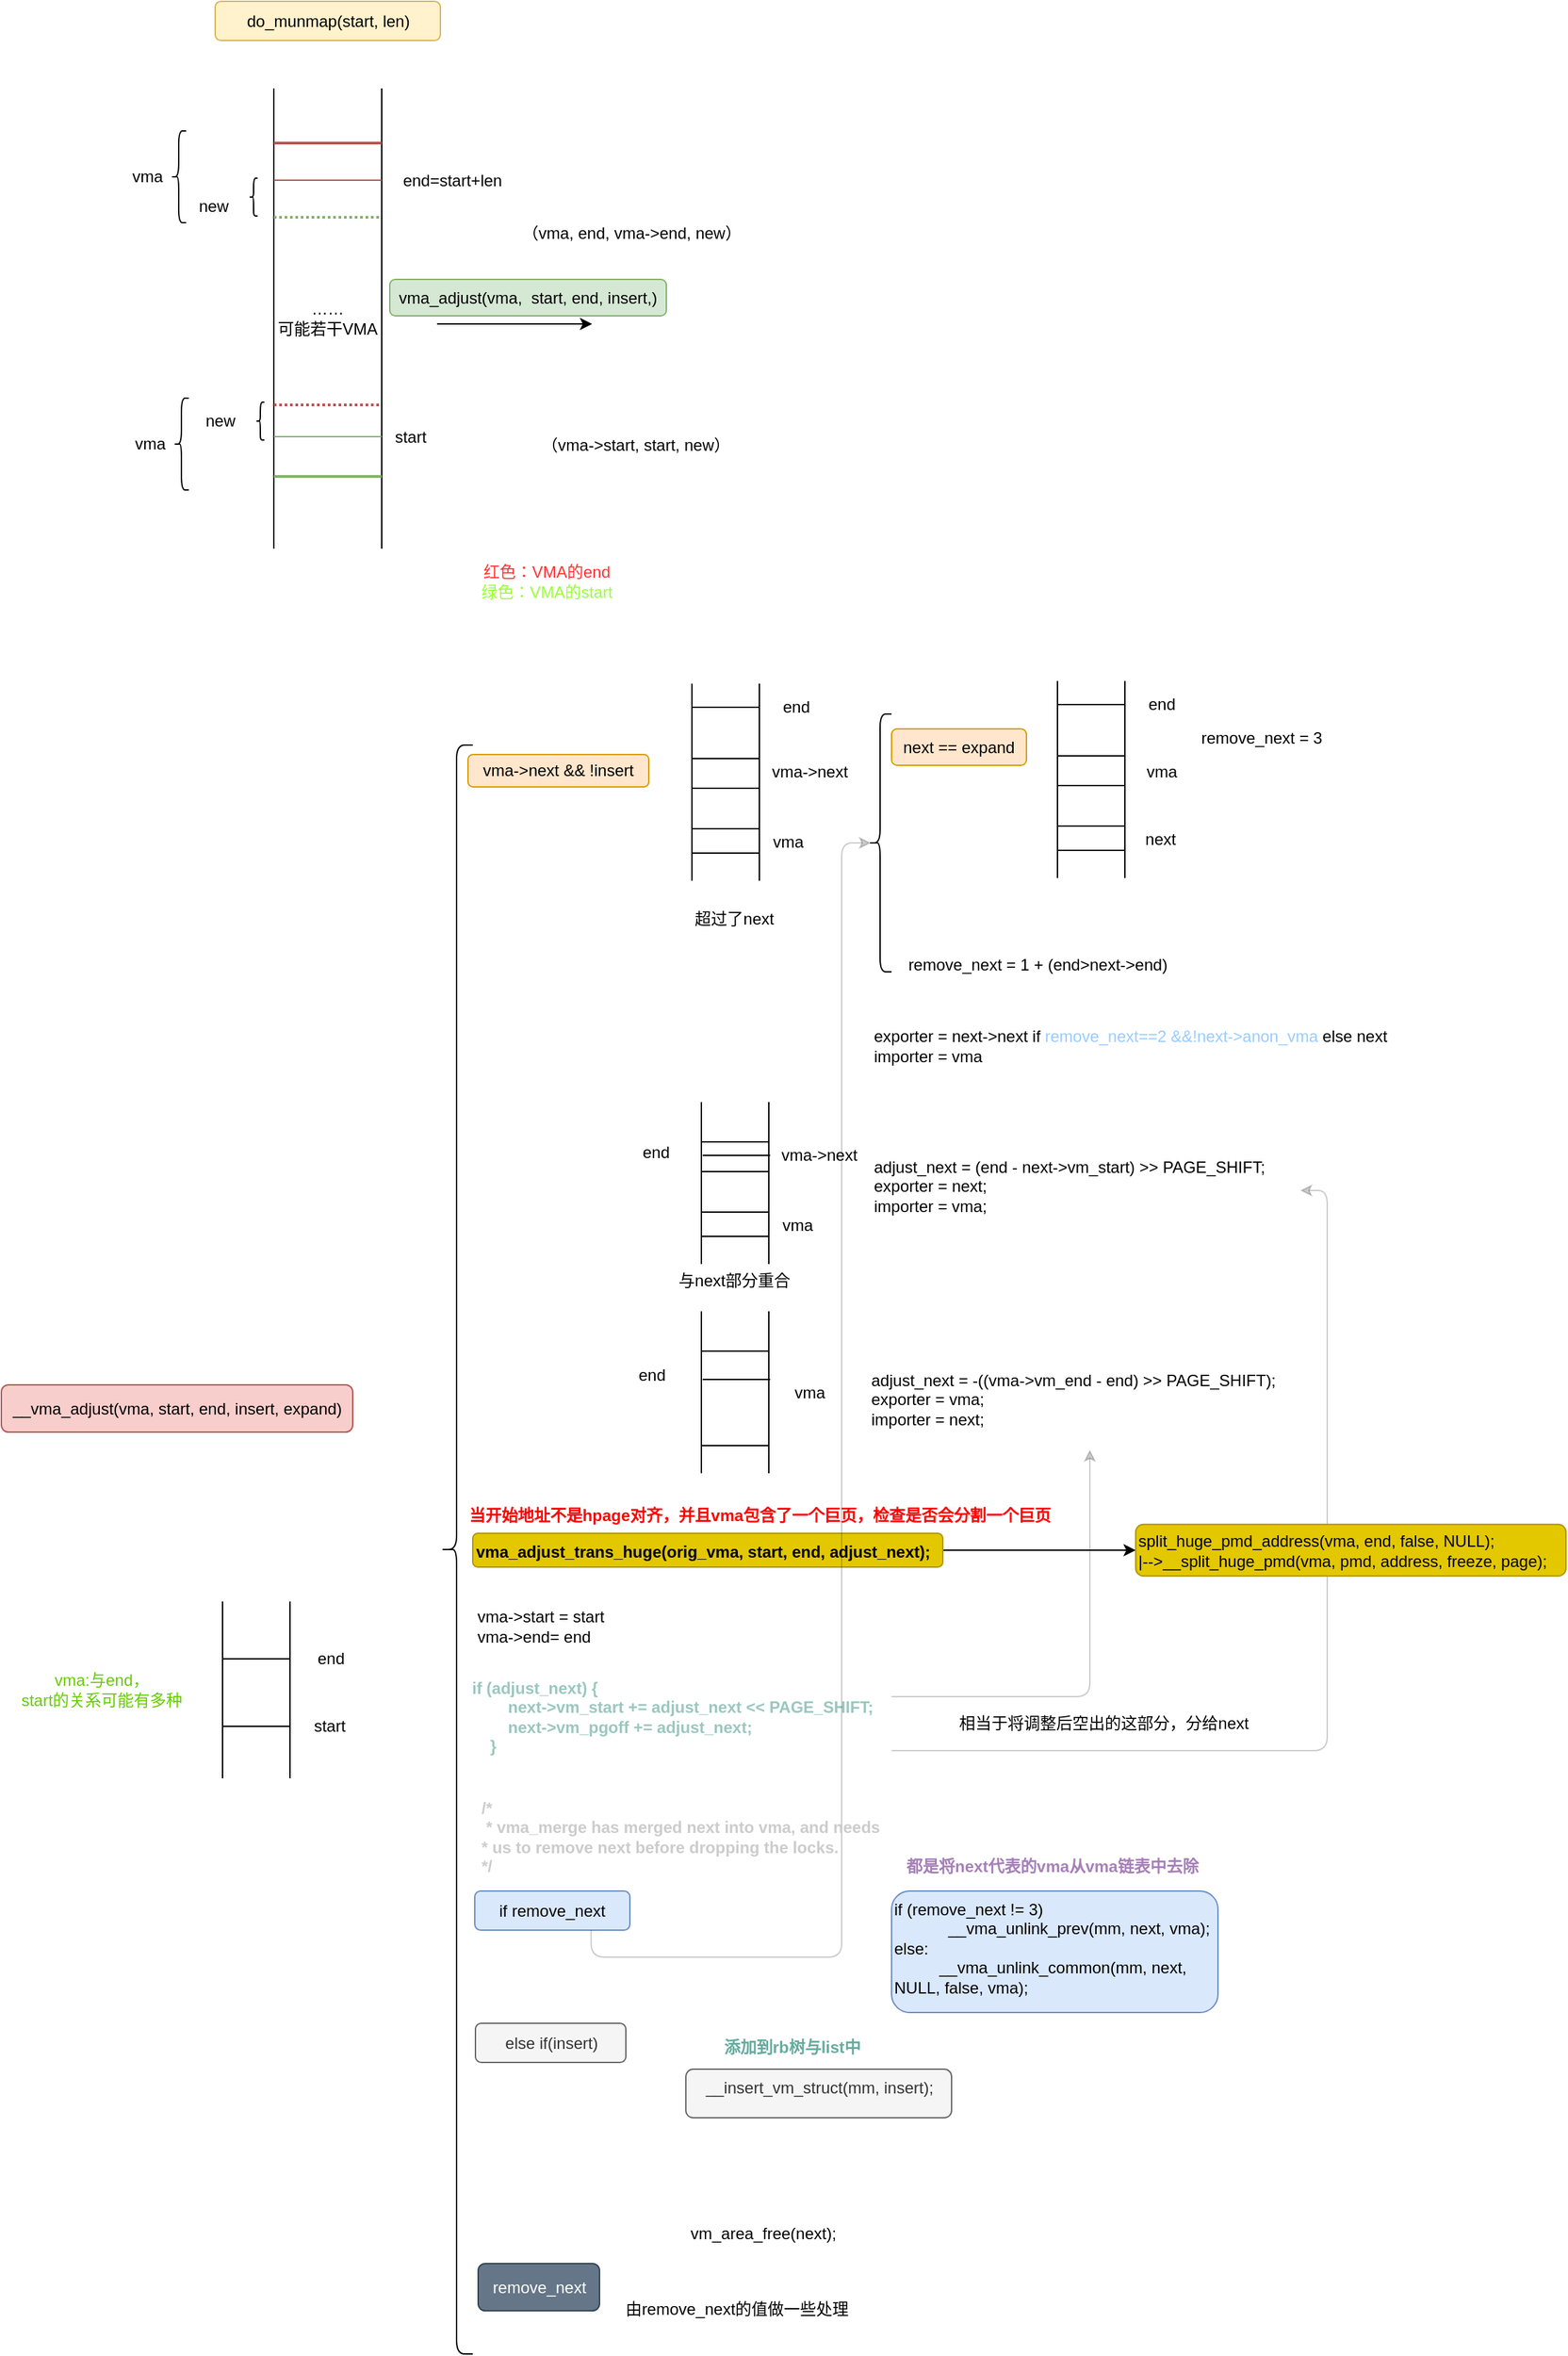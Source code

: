 <mxfile version="24.2.3" type="github">
  <diagram name="第 1 页" id="kmpl3XWWrSYcs6uOB_PQ">
    <mxGraphModel dx="908" dy="987" grid="0" gridSize="10" guides="1" tooltips="1" connect="1" arrows="1" fold="1" page="0" pageScale="1" pageWidth="827" pageHeight="1169" math="0" shadow="0">
      <root>
        <mxCell id="0" />
        <mxCell id="1" parent="0" />
        <mxCell id="Bm6gwIE-CmzxwmUsLKLB-14" value="……&lt;div&gt;可能若干VMA&lt;/div&gt;" style="shape=partialRectangle;whiteSpace=wrap;html=1;bottom=0;top=0;fillColor=none;" parent="1" vertex="1">
          <mxGeometry x="389" y="338" width="80" height="340" as="geometry" />
        </mxCell>
        <mxCell id="Bm6gwIE-CmzxwmUsLKLB-18" value="" style="line;strokeWidth=2;html=1;fillColor=#f8cecc;strokeColor=#b85450;" parent="1" vertex="1">
          <mxGeometry x="389" y="373" width="80" height="10" as="geometry" />
        </mxCell>
        <mxCell id="Bm6gwIE-CmzxwmUsLKLB-19" value="" style="line;strokeWidth=2;html=1;dashed=1;dashPattern=1 1;fillColor=#d5e8d4;strokeColor=#82b366;" parent="1" vertex="1">
          <mxGeometry x="389" y="428" width="80" height="10" as="geometry" />
        </mxCell>
        <mxCell id="Bm6gwIE-CmzxwmUsLKLB-20" value="" style="line;strokeWidth=2;html=1;dashed=1;dashPattern=1 1;fillColor=#f8cecc;strokeColor=#b85450;" parent="1" vertex="1">
          <mxGeometry x="389" y="567" width="80" height="10" as="geometry" />
        </mxCell>
        <mxCell id="Bm6gwIE-CmzxwmUsLKLB-21" value="" style="line;strokeWidth=2;html=1;fillColor=#d5e8d4;strokeColor=#82b366;" parent="1" vertex="1">
          <mxGeometry x="389" y="620" width="80" height="10" as="geometry" />
        </mxCell>
        <mxCell id="Bm6gwIE-CmzxwmUsLKLB-22" value="" style="line;strokeWidth=1;html=1;fillColor=#d5e8d4;strokeColor=#82b366;" parent="1" vertex="1">
          <mxGeometry x="389" y="594" width="80" height="3" as="geometry" />
        </mxCell>
        <mxCell id="Bm6gwIE-CmzxwmUsLKLB-23" value="start" style="text;html=1;align=center;verticalAlign=middle;resizable=0;points=[];autosize=1;strokeColor=none;fillColor=none;" parent="1" vertex="1">
          <mxGeometry x="469" y="582.5" width="41" height="26" as="geometry" />
        </mxCell>
        <mxCell id="Bm6gwIE-CmzxwmUsLKLB-24" value="" style="line;strokeWidth=1;html=1;fillColor=#f8cecc;strokeColor=#b85450;" parent="1" vertex="1">
          <mxGeometry x="389" y="404" width="80" height="3" as="geometry" />
        </mxCell>
        <mxCell id="Bm6gwIE-CmzxwmUsLKLB-25" value="end=start+len" style="text;html=1;align=center;verticalAlign=middle;resizable=0;points=[];autosize=1;strokeColor=none;fillColor=none;" parent="1" vertex="1">
          <mxGeometry x="475" y="392.5" width="91" height="26" as="geometry" />
        </mxCell>
        <mxCell id="Bm6gwIE-CmzxwmUsLKLB-26" value="" style="shape=curlyBracket;whiteSpace=wrap;html=1;rounded=1;labelPosition=left;verticalLabelPosition=middle;align=right;verticalAlign=middle;" parent="1" vertex="1">
          <mxGeometry x="371" y="404" width="6" height="28" as="geometry" />
        </mxCell>
        <mxCell id="Bm6gwIE-CmzxwmUsLKLB-32" value="" style="shape=curlyBracket;whiteSpace=wrap;html=1;rounded=1;labelPosition=left;verticalLabelPosition=middle;align=right;verticalAlign=middle;" parent="1" vertex="1">
          <mxGeometry x="376" y="570" width="6" height="28" as="geometry" />
        </mxCell>
        <mxCell id="Bm6gwIE-CmzxwmUsLKLB-35" value="new" style="text;html=1;align=center;verticalAlign=middle;resizable=0;points=[];autosize=1;strokeColor=none;fillColor=none;" parent="1" vertex="1">
          <mxGeometry x="324" y="412" width="40" height="26" as="geometry" />
        </mxCell>
        <mxCell id="Bm6gwIE-CmzxwmUsLKLB-36" value="new" style="text;html=1;align=center;verticalAlign=middle;resizable=0;points=[];autosize=1;strokeColor=none;fillColor=none;" parent="1" vertex="1">
          <mxGeometry x="329" y="571" width="40" height="26" as="geometry" />
        </mxCell>
        <mxCell id="Bm6gwIE-CmzxwmUsLKLB-37" value="" style="endArrow=classic;html=1;rounded=0;" parent="1" edge="1">
          <mxGeometry width="50" height="50" relative="1" as="geometry">
            <mxPoint x="510" y="512" as="sourcePoint" />
            <mxPoint x="625" y="512" as="targetPoint" />
          </mxGeometry>
        </mxCell>
        <mxCell id="Bm6gwIE-CmzxwmUsLKLB-38" value="（vma, end, vma-&amp;gt;end, new）" style="text;html=1;align=center;verticalAlign=middle;resizable=0;points=[];autosize=1;strokeColor=none;fillColor=none;" parent="1" vertex="1">
          <mxGeometry x="564" y="432" width="180" height="26" as="geometry" />
        </mxCell>
        <mxCell id="Bm6gwIE-CmzxwmUsLKLB-40" value="（vma-&amp;gt;start, start, new）" style="text;html=1;align=center;verticalAlign=middle;resizable=0;points=[];autosize=1;strokeColor=none;fillColor=none;" parent="1" vertex="1">
          <mxGeometry x="578" y="589" width="158" height="26" as="geometry" />
        </mxCell>
        <mxCell id="Bm6gwIE-CmzxwmUsLKLB-41" value="&lt;font color=&quot;#ff3333&quot;&gt;红色：VMA的end&lt;/font&gt;&lt;div&gt;&lt;font color=&quot;#99ff33&quot;&gt;绿色：VMA的start&lt;/font&gt;&lt;/div&gt;" style="text;html=1;align=center;verticalAlign=middle;resizable=0;points=[];autosize=1;strokeColor=none;fillColor=none;" parent="1" vertex="1">
          <mxGeometry x="533" y="682" width="115" height="41" as="geometry" />
        </mxCell>
        <mxCell id="eyTxc5LpUIPMgVkQZPNX-2" value="do_munmap(start, len)" style="rounded=1;whiteSpace=wrap;html=1;fillColor=#fff2cc;strokeColor=#d6b656;" parent="1" vertex="1">
          <mxGeometry x="345.5" y="273" width="167" height="29" as="geometry" />
        </mxCell>
        <mxCell id="IoPYvHIgiQvXcJAScCUt-1" value="" style="shape=partialRectangle;whiteSpace=wrap;html=1;bottom=0;top=0;fillColor=none;" parent="1" vertex="1">
          <mxGeometry x="351" y="1459" width="50" height="130" as="geometry" />
        </mxCell>
        <mxCell id="IoPYvHIgiQvXcJAScCUt-2" value="vma_adjust(vma,&amp;nbsp; start, end, insert,)" style="rounded=1;whiteSpace=wrap;html=1;fillColor=#d5e8d4;strokeColor=#82b366;" parent="1" vertex="1">
          <mxGeometry x="475" y="479" width="205" height="27" as="geometry" />
        </mxCell>
        <mxCell id="IoPYvHIgiQvXcJAScCUt-3" value="" style="shape=curlyBracket;whiteSpace=wrap;html=1;rounded=1;labelPosition=left;verticalLabelPosition=middle;align=right;verticalAlign=middle;" parent="1" vertex="1">
          <mxGeometry x="313" y="369" width="11" height="68" as="geometry" />
        </mxCell>
        <mxCell id="IoPYvHIgiQvXcJAScCUt-4" value="vma" style="text;html=1;align=center;verticalAlign=middle;resizable=0;points=[];autosize=1;strokeColor=none;fillColor=none;" parent="1" vertex="1">
          <mxGeometry x="274" y="390" width="41" height="26" as="geometry" />
        </mxCell>
        <mxCell id="IoPYvHIgiQvXcJAScCUt-9" value="" style="shape=curlyBracket;whiteSpace=wrap;html=1;rounded=1;labelPosition=left;verticalLabelPosition=middle;align=right;verticalAlign=middle;" parent="1" vertex="1">
          <mxGeometry x="315" y="567" width="11" height="68" as="geometry" />
        </mxCell>
        <mxCell id="IoPYvHIgiQvXcJAScCUt-10" value="vma" style="text;html=1;align=center;verticalAlign=middle;resizable=0;points=[];autosize=1;strokeColor=none;fillColor=none;" parent="1" vertex="1">
          <mxGeometry x="276" y="588" width="41" height="26" as="geometry" />
        </mxCell>
        <mxCell id="IoPYvHIgiQvXcJAScCUt-11" value="" style="line;strokeWidth=1;html=1;perimeterSpacing=1;" parent="1" vertex="1">
          <mxGeometry x="351" y="1496" width="50" height="10" as="geometry" />
        </mxCell>
        <mxCell id="IoPYvHIgiQvXcJAScCUt-12" value="" style="line;strokeWidth=1;html=1;perimeterSpacing=1;" parent="1" vertex="1">
          <mxGeometry x="351" y="1546" width="50" height="10" as="geometry" />
        </mxCell>
        <mxCell id="IoPYvHIgiQvXcJAScCUt-13" value="start" style="text;html=1;align=center;verticalAlign=middle;resizable=0;points=[];autosize=1;strokeColor=none;fillColor=none;" parent="1" vertex="1">
          <mxGeometry x="409" y="1538" width="41" height="26" as="geometry" />
        </mxCell>
        <mxCell id="IoPYvHIgiQvXcJAScCUt-14" value="end" style="text;html=1;align=center;verticalAlign=middle;resizable=0;points=[];autosize=1;strokeColor=none;fillColor=none;" parent="1" vertex="1">
          <mxGeometry x="412" y="1488" width="38" height="26" as="geometry" />
        </mxCell>
        <mxCell id="IoPYvHIgiQvXcJAScCUt-15" value="" style="shape=curlyBracket;whiteSpace=wrap;html=1;rounded=1;labelPosition=left;verticalLabelPosition=middle;align=right;verticalAlign=middle;" parent="1" vertex="1">
          <mxGeometry x="512.5" y="824" width="24" height="1192" as="geometry" />
        </mxCell>
        <mxCell id="IoPYvHIgiQvXcJAScCUt-16" value="vma-&amp;gt;next &amp;amp;&amp;amp; !insert" style="rounded=1;whiteSpace=wrap;html=1;fillColor=#ffe6cc;strokeColor=#d79b00;" parent="1" vertex="1">
          <mxGeometry x="533" y="831" width="134" height="24" as="geometry" />
        </mxCell>
        <mxCell id="IoPYvHIgiQvXcJAScCUt-17" value="&lt;font color=&quot;#66cc00&quot;&gt;vma:与end，&lt;/font&gt;&lt;div&gt;&lt;font color=&quot;#66cc00&quot;&gt;start的关系可能有多种&lt;/font&gt;&lt;/div&gt;" style="text;html=1;align=center;verticalAlign=middle;resizable=0;points=[];autosize=1;strokeColor=none;fillColor=none;" parent="1" vertex="1">
          <mxGeometry x="192" y="1503.5" width="137" height="41" as="geometry" />
        </mxCell>
        <mxCell id="IoPYvHIgiQvXcJAScCUt-23" value="__vma_adjust(vma, start, end, insert, expand)" style="rounded=1;whiteSpace=wrap;html=1;fillColor=#f8cecc;strokeColor=#b85450;" parent="1" vertex="1">
          <mxGeometry x="187" y="1298" width="260.5" height="35" as="geometry" />
        </mxCell>
        <mxCell id="IoPYvHIgiQvXcJAScCUt-24" value="" style="shape=partialRectangle;whiteSpace=wrap;html=1;bottom=0;top=0;fillColor=none;" parent="1" vertex="1">
          <mxGeometry x="699" y="779" width="50" height="145" as="geometry" />
        </mxCell>
        <mxCell id="IoPYvHIgiQvXcJAScCUt-25" value="" style="line;strokeWidth=1;html=1;perimeterSpacing=1;" parent="1" vertex="1">
          <mxGeometry x="699" y="791" width="50" height="10" as="geometry" />
        </mxCell>
        <mxCell id="IoPYvHIgiQvXcJAScCUt-26" value="" style="line;strokeWidth=1;html=1;perimeterSpacing=1;" parent="1" vertex="1">
          <mxGeometry x="699" y="829" width="50" height="10" as="geometry" />
        </mxCell>
        <mxCell id="IoPYvHIgiQvXcJAScCUt-28" value="end" style="text;html=1;align=center;verticalAlign=middle;resizable=0;points=[];autosize=1;strokeColor=none;fillColor=none;" parent="1" vertex="1">
          <mxGeometry x="757" y="783" width="38" height="26" as="geometry" />
        </mxCell>
        <mxCell id="IoPYvHIgiQvXcJAScCUt-31" value="" style="line;strokeWidth=1;html=1;perimeterSpacing=1;" parent="1" vertex="1">
          <mxGeometry x="699" y="851" width="50" height="10" as="geometry" />
        </mxCell>
        <mxCell id="IoPYvHIgiQvXcJAScCUt-32" value="" style="line;strokeWidth=1;html=1;perimeterSpacing=1;" parent="1" vertex="1">
          <mxGeometry x="699" y="881" width="50" height="10" as="geometry" />
        </mxCell>
        <mxCell id="IoPYvHIgiQvXcJAScCUt-33" value="" style="line;strokeWidth=1;html=1;perimeterSpacing=1;" parent="1" vertex="1">
          <mxGeometry x="699" y="899" width="50" height="10" as="geometry" />
        </mxCell>
        <mxCell id="IoPYvHIgiQvXcJAScCUt-34" value="vma" style="text;html=1;align=center;verticalAlign=middle;resizable=0;points=[];autosize=1;strokeColor=none;fillColor=none;" parent="1" vertex="1">
          <mxGeometry x="749" y="883" width="41" height="26" as="geometry" />
        </mxCell>
        <mxCell id="IoPYvHIgiQvXcJAScCUt-35" value="vma-&amp;gt;next" style="text;html=1;align=center;verticalAlign=middle;resizable=0;points=[];autosize=1;strokeColor=none;fillColor=none;" parent="1" vertex="1">
          <mxGeometry x="749" y="831" width="74" height="26" as="geometry" />
        </mxCell>
        <mxCell id="IoPYvHIgiQvXcJAScCUt-36" value="next == expand" style="rounded=1;whiteSpace=wrap;html=1;fillColor=#ffe6cc;strokeColor=#d79b00;" parent="1" vertex="1">
          <mxGeometry x="847" y="812" width="100" height="27" as="geometry" />
        </mxCell>
        <mxCell id="IoPYvHIgiQvXcJAScCUt-37" value="" style="shape=partialRectangle;whiteSpace=wrap;html=1;bottom=0;top=0;fillColor=none;" parent="1" vertex="1">
          <mxGeometry x="970" y="777" width="50" height="145" as="geometry" />
        </mxCell>
        <mxCell id="IoPYvHIgiQvXcJAScCUt-38" value="" style="line;strokeWidth=1;html=1;perimeterSpacing=1;" parent="1" vertex="1">
          <mxGeometry x="970" y="789" width="50" height="10" as="geometry" />
        </mxCell>
        <mxCell id="IoPYvHIgiQvXcJAScCUt-39" value="" style="line;strokeWidth=1;html=1;perimeterSpacing=1;" parent="1" vertex="1">
          <mxGeometry x="970" y="827" width="50" height="10" as="geometry" />
        </mxCell>
        <mxCell id="IoPYvHIgiQvXcJAScCUt-40" value="end" style="text;html=1;align=center;verticalAlign=middle;resizable=0;points=[];autosize=1;strokeColor=none;fillColor=none;" parent="1" vertex="1">
          <mxGeometry x="1028" y="781" width="38" height="26" as="geometry" />
        </mxCell>
        <mxCell id="IoPYvHIgiQvXcJAScCUt-41" value="" style="line;strokeWidth=1;html=1;perimeterSpacing=1;" parent="1" vertex="1">
          <mxGeometry x="970" y="849" width="50" height="10" as="geometry" />
        </mxCell>
        <mxCell id="IoPYvHIgiQvXcJAScCUt-42" value="" style="line;strokeWidth=1;html=1;perimeterSpacing=1;" parent="1" vertex="1">
          <mxGeometry x="970" y="879" width="50" height="10" as="geometry" />
        </mxCell>
        <mxCell id="IoPYvHIgiQvXcJAScCUt-43" value="" style="line;strokeWidth=1;html=1;perimeterSpacing=1;" parent="1" vertex="1">
          <mxGeometry x="970" y="897" width="50" height="10" as="geometry" />
        </mxCell>
        <mxCell id="IoPYvHIgiQvXcJAScCUt-44" value="next" style="text;html=1;align=center;verticalAlign=middle;resizable=0;points=[];autosize=1;strokeColor=none;fillColor=none;" parent="1" vertex="1">
          <mxGeometry x="1025" y="881" width="41" height="26" as="geometry" />
        </mxCell>
        <mxCell id="IoPYvHIgiQvXcJAScCUt-45" value="vma" style="text;html=1;align=center;verticalAlign=middle;resizable=0;points=[];autosize=1;strokeColor=none;fillColor=none;" parent="1" vertex="1">
          <mxGeometry x="1026.5" y="831" width="41" height="26" as="geometry" />
        </mxCell>
        <mxCell id="IoPYvHIgiQvXcJAScCUt-46" value="remove_next = 3" style="text;html=1;align=center;verticalAlign=middle;resizable=0;points=[];autosize=1;strokeColor=none;fillColor=none;" parent="1" vertex="1">
          <mxGeometry x="1067" y="806" width="108" height="26" as="geometry" />
        </mxCell>
        <mxCell id="IoPYvHIgiQvXcJAScCUt-47" value="" style="shape=curlyBracket;whiteSpace=wrap;html=1;rounded=1;labelPosition=left;verticalLabelPosition=middle;align=right;verticalAlign=middle;" parent="1" vertex="1">
          <mxGeometry x="830" y="801" width="17" height="191" as="geometry" />
        </mxCell>
        <mxCell id="IoPYvHIgiQvXcJAScCUt-49" value="remove_next = 1 + (end&amp;gt;next-&amp;gt;end)" style="text;html=1;align=center;verticalAlign=middle;resizable=0;points=[];autosize=1;strokeColor=none;fillColor=none;" parent="1" vertex="1">
          <mxGeometry x="850" y="974" width="210" height="26" as="geometry" />
        </mxCell>
        <mxCell id="IoPYvHIgiQvXcJAScCUt-50" value="exporter = next-&amp;gt;next if&lt;font color=&quot;#99ccff&quot;&gt; remove_next==2 &amp;amp;&amp;amp;!next-&amp;gt;anon_vma&lt;/font&gt; else next&lt;div&gt;importer = vma&lt;/div&gt;" style="text;html=1;align=left;verticalAlign=middle;resizable=0;points=[];autosize=1;strokeColor=none;fillColor=none;" parent="1" vertex="1">
          <mxGeometry x="832" y="1026.5" width="399" height="41" as="geometry" />
        </mxCell>
        <mxCell id="IoPYvHIgiQvXcJAScCUt-51" value="" style="shape=partialRectangle;whiteSpace=wrap;html=1;bottom=0;top=0;fillColor=none;" parent="1" vertex="1">
          <mxGeometry x="706" y="1089" width="50" height="119" as="geometry" />
        </mxCell>
        <mxCell id="IoPYvHIgiQvXcJAScCUt-52" value="" style="line;strokeWidth=1;html=1;perimeterSpacing=1;" parent="1" vertex="1">
          <mxGeometry x="707" y="1123" width="50" height="10" as="geometry" />
        </mxCell>
        <mxCell id="IoPYvHIgiQvXcJAScCUt-53" value="" style="line;strokeWidth=1;html=1;perimeterSpacing=1;" parent="1" vertex="1">
          <mxGeometry x="706" y="1113" width="50" height="10" as="geometry" />
        </mxCell>
        <mxCell id="IoPYvHIgiQvXcJAScCUt-54" value="end" style="text;html=1;align=center;verticalAlign=middle;resizable=0;points=[];autosize=1;strokeColor=none;fillColor=none;" parent="1" vertex="1">
          <mxGeometry x="653" y="1113" width="38" height="26" as="geometry" />
        </mxCell>
        <mxCell id="IoPYvHIgiQvXcJAScCUt-55" value="" style="line;strokeWidth=1;html=1;perimeterSpacing=1;" parent="1" vertex="1">
          <mxGeometry x="706" y="1135" width="50" height="10" as="geometry" />
        </mxCell>
        <mxCell id="IoPYvHIgiQvXcJAScCUt-56" value="" style="line;strokeWidth=1;html=1;perimeterSpacing=1;" parent="1" vertex="1">
          <mxGeometry x="706" y="1165" width="50" height="10" as="geometry" />
        </mxCell>
        <mxCell id="IoPYvHIgiQvXcJAScCUt-57" value="" style="line;strokeWidth=1;html=1;perimeterSpacing=1;" parent="1" vertex="1">
          <mxGeometry x="706" y="1183" width="50" height="10" as="geometry" />
        </mxCell>
        <mxCell id="IoPYvHIgiQvXcJAScCUt-58" value="vma" style="text;html=1;align=center;verticalAlign=middle;resizable=0;points=[];autosize=1;strokeColor=none;fillColor=none;" parent="1" vertex="1">
          <mxGeometry x="756" y="1167" width="41" height="26" as="geometry" />
        </mxCell>
        <mxCell id="IoPYvHIgiQvXcJAScCUt-59" value="vma-&amp;gt;next" style="text;html=1;align=center;verticalAlign=middle;resizable=0;points=[];autosize=1;strokeColor=none;fillColor=none;" parent="1" vertex="1">
          <mxGeometry x="756" y="1115" width="74" height="26" as="geometry" />
        </mxCell>
        <mxCell id="IoPYvHIgiQvXcJAScCUt-69" value="adjust_next = (end - next-&gt;vm_start) &gt;&gt; PAGE_SHIFT;&#xa;exporter = next;&#xa;importer = vma;" style="text;whiteSpace=wrap;align=left;" parent="1" vertex="1">
          <mxGeometry x="832" y="1123" width="318" height="62" as="geometry" />
        </mxCell>
        <mxCell id="zeRLUBQvqGE_PZb2gksD-1" value="" style="shape=partialRectangle;whiteSpace=wrap;html=1;bottom=0;top=0;fillColor=none;" vertex="1" parent="1">
          <mxGeometry x="706" y="1244" width="50" height="119" as="geometry" />
        </mxCell>
        <mxCell id="zeRLUBQvqGE_PZb2gksD-2" value="" style="line;strokeWidth=1;html=1;perimeterSpacing=1;" vertex="1" parent="1">
          <mxGeometry x="707" y="1289" width="50" height="10" as="geometry" />
        </mxCell>
        <mxCell id="zeRLUBQvqGE_PZb2gksD-3" value="" style="line;strokeWidth=1;html=1;perimeterSpacing=1;" vertex="1" parent="1">
          <mxGeometry x="706" y="1268" width="50" height="10" as="geometry" />
        </mxCell>
        <mxCell id="zeRLUBQvqGE_PZb2gksD-4" value="end" style="text;html=1;align=center;verticalAlign=middle;resizable=0;points=[];autosize=1;strokeColor=none;fillColor=none;" vertex="1" parent="1">
          <mxGeometry x="650" y="1278" width="38" height="26" as="geometry" />
        </mxCell>
        <mxCell id="zeRLUBQvqGE_PZb2gksD-7" value="" style="line;strokeWidth=1;html=1;perimeterSpacing=1;" vertex="1" parent="1">
          <mxGeometry x="706" y="1338" width="50" height="10" as="geometry" />
        </mxCell>
        <mxCell id="zeRLUBQvqGE_PZb2gksD-8" value="vma" style="text;html=1;align=center;verticalAlign=middle;resizable=0;points=[];autosize=1;strokeColor=none;fillColor=none;" vertex="1" parent="1">
          <mxGeometry x="765.5" y="1290.5" width="41" height="26" as="geometry" />
        </mxCell>
        <mxCell id="zeRLUBQvqGE_PZb2gksD-9" value="adjust_next = -((vma-&gt;vm_end - end) &gt;&gt; PAGE_SHIFT);&#xa;exporter = vma;&#xa;importer = next;" style="text;whiteSpace=wrap;" vertex="1" parent="1">
          <mxGeometry x="830" y="1281.003" width="328" height="65" as="geometry" />
        </mxCell>
        <mxCell id="zeRLUBQvqGE_PZb2gksD-50" style="edgeStyle=orthogonalEdgeStyle;rounded=0;orthogonalLoop=1;jettySize=auto;html=1;exitX=1;exitY=0.5;exitDx=0;exitDy=0;" edge="1" parent="1" source="zeRLUBQvqGE_PZb2gksD-17" target="zeRLUBQvqGE_PZb2gksD-48">
          <mxGeometry relative="1" as="geometry" />
        </mxCell>
        <mxCell id="zeRLUBQvqGE_PZb2gksD-17" value="vma_adjust_trans_huge(orig_vma, start, end, adjust_next);" style="text;whiteSpace=wrap;fontColor=#000000;fontStyle=1;fillColor=#e3c800;strokeColor=#B09500;rounded=1;" vertex="1" parent="1">
          <mxGeometry x="536.5" y="1408" width="348.5" height="25" as="geometry" />
        </mxCell>
        <mxCell id="zeRLUBQvqGE_PZb2gksD-18" value="超过了next" style="text;html=1;align=center;verticalAlign=middle;resizable=0;points=[];autosize=1;strokeColor=none;fillColor=none;" vertex="1" parent="1">
          <mxGeometry x="691" y="940" width="77" height="26" as="geometry" />
        </mxCell>
        <mxCell id="zeRLUBQvqGE_PZb2gksD-19" value="与next部分重合" style="text;html=1;align=center;verticalAlign=middle;resizable=0;points=[];autosize=1;strokeColor=none;fillColor=none;" vertex="1" parent="1">
          <mxGeometry x="679" y="1208" width="101" height="26" as="geometry" />
        </mxCell>
        <mxCell id="zeRLUBQvqGE_PZb2gksD-21" value="&lt;div&gt;vma-&amp;gt;start = start&lt;/div&gt;vma-&amp;gt;end= end" style="text;html=1;align=left;verticalAlign=middle;resizable=0;points=[];autosize=1;strokeColor=none;fillColor=none;" vertex="1" parent="1">
          <mxGeometry x="538" y="1456" width="112" height="41" as="geometry" />
        </mxCell>
        <mxCell id="zeRLUBQvqGE_PZb2gksD-24" style="edgeStyle=orthogonalEdgeStyle;rounded=1;orthogonalLoop=1;jettySize=auto;html=1;exitX=1;exitY=0.25;exitDx=0;exitDy=0;curved=0;opacity=20;" edge="1" parent="1" source="zeRLUBQvqGE_PZb2gksD-22" target="zeRLUBQvqGE_PZb2gksD-9">
          <mxGeometry relative="1" as="geometry" />
        </mxCell>
        <mxCell id="zeRLUBQvqGE_PZb2gksD-25" style="edgeStyle=orthogonalEdgeStyle;rounded=1;orthogonalLoop=1;jettySize=auto;html=1;exitX=1;exitY=0.75;exitDx=0;exitDy=0;entryX=1;entryY=0.5;entryDx=0;entryDy=0;curved=0;opacity=20;" edge="1" parent="1" source="zeRLUBQvqGE_PZb2gksD-22" target="IoPYvHIgiQvXcJAScCUt-69">
          <mxGeometry relative="1" as="geometry" />
        </mxCell>
        <mxCell id="zeRLUBQvqGE_PZb2gksD-22" value="if (adjust_next) {&#xa;        next-&gt;vm_start += adjust_next &lt;&lt; PAGE_SHIFT;&#xa;        next-&gt;vm_pgoff += adjust_next;&#xa;    }" style="text;whiteSpace=wrap;fontColor=#9AC7BF;fontStyle=1" vertex="1" parent="1">
          <mxGeometry x="534.003" y="1509" width="313" height="80" as="geometry" />
        </mxCell>
        <mxCell id="zeRLUBQvqGE_PZb2gksD-23" value="相当于将调整后空出的这部分，分给next" style="text;html=1;align=center;verticalAlign=middle;resizable=0;points=[];autosize=1;strokeColor=none;fillColor=none;" vertex="1" parent="1">
          <mxGeometry x="887" y="1536" width="233" height="26" as="geometry" />
        </mxCell>
        <mxCell id="zeRLUBQvqGE_PZb2gksD-26" value="if remove_next" style="rounded=1;whiteSpace=wrap;html=1;fillColor=#dae8fc;strokeColor=#6c8ebf;" vertex="1" parent="1">
          <mxGeometry x="538" y="1673" width="115" height="29" as="geometry" />
        </mxCell>
        <mxCell id="zeRLUBQvqGE_PZb2gksD-28" style="edgeStyle=orthogonalEdgeStyle;rounded=1;orthogonalLoop=1;jettySize=auto;html=1;exitX=0.75;exitY=1;exitDx=0;exitDy=0;entryX=0.1;entryY=0.5;entryDx=0;entryDy=0;entryPerimeter=0;curved=0;opacity=20;" edge="1" parent="1" source="zeRLUBQvqGE_PZb2gksD-26" target="IoPYvHIgiQvXcJAScCUt-47">
          <mxGeometry relative="1" as="geometry">
            <Array as="points">
              <mxPoint x="624" y="1722" />
              <mxPoint x="810" y="1722" />
              <mxPoint x="810" y="897" />
            </Array>
          </mxGeometry>
        </mxCell>
        <mxCell id="zeRLUBQvqGE_PZb2gksD-29" value="if (remove_next != 3)&#xa;            __vma_unlink_prev(mm, next, vma);&#xa;else:&#xa;          __vma_unlink_common(mm, next, NULL, false, vma);&#xa;&#xa;" style="text;whiteSpace=wrap;fillColor=#dae8fc;strokeColor=#6c8ebf;rounded=1;" vertex="1" parent="1">
          <mxGeometry x="847" y="1673" width="242" height="90" as="geometry" />
        </mxCell>
        <mxCell id="zeRLUBQvqGE_PZb2gksD-32" value="/*&#xa; * vma_merge has merged next into vma, and needs&#xa;* us to remove next before dropping the locks.&#xa;*/" style="text;whiteSpace=wrap;fontColor=#CCCCCC;fontStyle=1" vertex="1" parent="1">
          <mxGeometry x="540.5" y="1598" width="331.5" height="83" as="geometry" />
        </mxCell>
        <mxCell id="zeRLUBQvqGE_PZb2gksD-33" value="&lt;font color=&quot;#a680b8&quot;&gt;&lt;b&gt;都是将next代表的vma从vma链表中去除&lt;/b&gt;&lt;/font&gt;" style="text;html=1;align=left;verticalAlign=middle;resizable=0;points=[];autosize=1;strokeColor=none;fillColor=none;" vertex="1" parent="1">
          <mxGeometry x="856" y="1642" width="235" height="26" as="geometry" />
        </mxCell>
        <mxCell id="zeRLUBQvqGE_PZb2gksD-35" value="else if(insert)" style="rounded=1;whiteSpace=wrap;html=1;fillColor=#f5f5f5;strokeColor=#666666;fontColor=#333333;" vertex="1" parent="1">
          <mxGeometry x="538.5" y="1771" width="111.5" height="29" as="geometry" />
        </mxCell>
        <mxCell id="zeRLUBQvqGE_PZb2gksD-36" value="    __insert_vm_struct(mm, insert);" style="text;whiteSpace=wrap;fillColor=#f5f5f5;fontColor=#333333;strokeColor=#666666;rounded=1;" vertex="1" parent="1">
          <mxGeometry x="694.497" y="1805.003" width="197" height="36" as="geometry" />
        </mxCell>
        <mxCell id="zeRLUBQvqGE_PZb2gksD-37" value="&lt;b&gt;&lt;font color=&quot;#67ab9f&quot;&gt;添加到rb树与list中&lt;/font&gt;&lt;/b&gt;" style="text;html=1;align=center;verticalAlign=middle;resizable=0;points=[];autosize=1;strokeColor=none;fillColor=none;" vertex="1" parent="1">
          <mxGeometry x="713" y="1776" width="119" height="26" as="geometry" />
        </mxCell>
        <mxCell id="zeRLUBQvqGE_PZb2gksD-38" value="remove_next" style="rounded=1;whiteSpace=wrap;html=1;fillColor=#647687;fontColor=#ffffff;strokeColor=#314354;" vertex="1" parent="1">
          <mxGeometry x="540.5" y="1949" width="90" height="35" as="geometry" />
        </mxCell>
        <mxCell id="zeRLUBQvqGE_PZb2gksD-39" value="vm_area_free(next);" style="text;whiteSpace=wrap;" vertex="1" parent="1">
          <mxGeometry x="696.003" y="1912.997" width="136" height="36" as="geometry" />
        </mxCell>
        <mxCell id="zeRLUBQvqGE_PZb2gksD-40" value="由remove_next的值做一些处理" style="text;html=1;align=center;verticalAlign=middle;resizable=0;points=[];autosize=1;strokeColor=none;fillColor=none;" vertex="1" parent="1">
          <mxGeometry x="640.5" y="1970" width="183" height="26" as="geometry" />
        </mxCell>
        <mxCell id="zeRLUBQvqGE_PZb2gksD-41" value="&lt;b&gt;&lt;font color=&quot;#ff0000&quot;&gt;当开始地址不是hpage对齐，并且vma包含了一个巨页，检查是否会分割一个巨页&lt;/font&gt;&lt;/b&gt;" style="text;html=1;align=center;verticalAlign=middle;resizable=0;points=[];autosize=1;strokeColor=none;fillColor=none;" vertex="1" parent="1">
          <mxGeometry x="524" y="1382" width="449" height="26" as="geometry" />
        </mxCell>
        <mxCell id="zeRLUBQvqGE_PZb2gksD-48" value="split_huge_pmd_address(vma, end, false, NULL);&lt;br&gt;|--&amp;gt;__split_huge_pmd(vma, pmd, address, freeze, page);" style="rounded=1;whiteSpace=wrap;html=1;fillColor=#e3c800;fontColor=#000000;strokeColor=#B09500;align=left;" vertex="1" parent="1">
          <mxGeometry x="1028" y="1401.38" width="319" height="38.25" as="geometry" />
        </mxCell>
      </root>
    </mxGraphModel>
  </diagram>
</mxfile>
